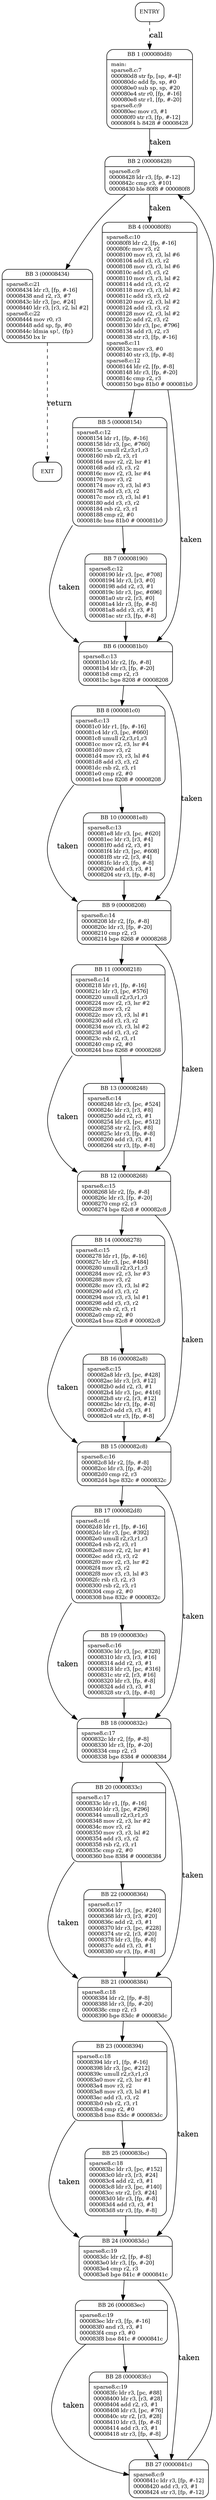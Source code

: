 digraph main{
node [shape=Mrecord, labeljust=l, fontsize=10];
	"0" [label="ENTRY"]
	"0" -> "1" [label="call", style=dashed, weight=2];
	"1" [label="{BB 1 (000080d8) | main:\lsparse8.c:7\l000080d8    str fp, [sp, #-4]!\l000080dc    add fp, sp, #0\l000080e0    sub sp, sp, #20\l000080e4    str r0, [fp, #-16]\l000080e8    str r1, [fp, #-20]\lsparse8.c:9\l000080ec    mov r3, #1\l000080f0    str r3, [fp, #-12]\l000080f4    b 8428    # 00008428\l }"]
	"1" -> "2" [label="taken", weight=3];
	"2" [label="{BB 2 (00008428) | sparse8.c:9\l00008428    ldr r3, [fp, #-12]\l0000842c    cmp r3, #101\l00008430    ble 80f8    # 000080f8\l }"]
	"2" -> "3" [weight=4];
	"2" -> "4" [label="taken", weight=3];
	"3" [label="{BB 3 (00008434) | sparse8.c:21\l00008434    ldr r3, [fp, #-16]\l00008438    and r2, r3, #7\l0000843c    ldr r3, [pc, #24]\l00008440    ldr r3, [r3, r2, lsl #2]\lsparse8.c:22\l00008444    mov r0, r3\l00008448    add sp, fp, #0\l0000844c    ldmia sp!, \{fp\}\l00008450    bx lr\l }"]
	"3" -> "29" [label="return", style=dashed, weight=2];
	"4" [label="{BB 4 (000080f8) | sparse8.c:10\l000080f8    ldr r2, [fp, #-16]\l000080fc    mov r3, r2\l00008100    mov r3, r3, lsl #6\l00008104    add r3, r3, r2\l00008108    mov r3, r3, lsl #6\l0000810c    add r3, r3, r2\l00008110    mov r3, r3, lsl #2\l00008114    add r3, r3, r2\l00008118    mov r3, r3, lsl #2\l0000811c    add r3, r3, r2\l00008120    mov r2, r3, lsl #2\l00008124    add r3, r3, r2\l00008128    mov r2, r3, lsl #2\l0000812c    add r2, r3, r2\l00008130    ldr r3, [pc, #796]\l00008134    add r3, r2, r3\l00008138    str r3, [fp, #-16]\lsparse8.c:11\l0000813c    mov r3, #0\l00008140    str r3, [fp, #-8]\lsparse8.c:12\l00008144    ldr r2, [fp, #-8]\l00008148    ldr r3, [fp, #-20]\l0000814c    cmp r2, r3\l00008150    bge 81b0    # 000081b0\l }"]
	"4" -> "5" [weight=4];
	"4" -> "6" [label="taken", weight=3];
	"5" [label="{BB 5 (00008154) | sparse8.c:12\l00008154    ldr r1, [fp, #-16]\l00008158    ldr r3, [pc, #760]\l0000815c    umull r2,r3,r1,r3\l00008160    rsb r2, r3, r1\l00008164    mov r2, r2, lsr #1\l00008168    add r3, r3, r2\l0000816c    mov r2, r3, lsr #4\l00008170    mov r3, r2\l00008174    mov r3, r3, lsl #3\l00008178    add r3, r3, r2\l0000817c    mov r3, r3, lsl #1\l00008180    add r3, r3, r2\l00008184    rsb r2, r3, r1\l00008188    cmp r2, #0\l0000818c    bne 81b0    # 000081b0\l }"]
	"5" -> "7" [weight=4];
	"5" -> "6" [label="taken", weight=3];
	"6" [label="{BB 6 (000081b0) | sparse8.c:13\l000081b0    ldr r2, [fp, #-8]\l000081b4    ldr r3, [fp, #-20]\l000081b8    cmp r2, r3\l000081bc    bge 8208    # 00008208\l }"]
	"6" -> "8" [weight=4];
	"6" -> "9" [label="taken", weight=3];
	"7" [label="{BB 7 (00008190) | sparse8.c:12\l00008190    ldr r3, [pc, #708]\l00008194    ldr r3, [r3, #0]\l00008198    add r2, r3, #1\l0000819c    ldr r3, [pc, #696]\l000081a0    str r2, [r3, #0]\l000081a4    ldr r3, [fp, #-8]\l000081a8    add r3, r3, #1\l000081ac    str r3, [fp, #-8]\l }"]
	"7" -> "6" [weight=4];
	"8" [label="{BB 8 (000081c0) | sparse8.c:13\l000081c0    ldr r1, [fp, #-16]\l000081c4    ldr r3, [pc, #660]\l000081c8    umull r2,r3,r1,r3\l000081cc    mov r2, r3, lsr #4\l000081d0    mov r3, r2\l000081d4    mov r3, r3, lsl #4\l000081d8    add r3, r3, r2\l000081dc    rsb r2, r3, r1\l000081e0    cmp r2, #0\l000081e4    bne 8208    # 00008208\l }"]
	"8" -> "10" [weight=4];
	"8" -> "9" [label="taken", weight=3];
	"9" [label="{BB 9 (00008208) | sparse8.c:14\l00008208    ldr r2, [fp, #-8]\l0000820c    ldr r3, [fp, #-20]\l00008210    cmp r2, r3\l00008214    bge 8268    # 00008268\l }"]
	"9" -> "11" [weight=4];
	"9" -> "12" [label="taken", weight=3];
	"10" [label="{BB 10 (000081e8) | sparse8.c:13\l000081e8    ldr r3, [pc, #620]\l000081ec    ldr r3, [r3, #4]\l000081f0    add r2, r3, #1\l000081f4    ldr r3, [pc, #608]\l000081f8    str r2, [r3, #4]\l000081fc    ldr r3, [fp, #-8]\l00008200    add r3, r3, #1\l00008204    str r3, [fp, #-8]\l }"]
	"10" -> "9" [weight=4];
	"11" [label="{BB 11 (00008218) | sparse8.c:14\l00008218    ldr r1, [fp, #-16]\l0000821c    ldr r3, [pc, #576]\l00008220    umull r2,r3,r1,r3\l00008224    mov r2, r3, lsr #2\l00008228    mov r3, r2\l0000822c    mov r3, r3, lsl #1\l00008230    add r3, r3, r2\l00008234    mov r3, r3, lsl #2\l00008238    add r3, r3, r2\l0000823c    rsb r2, r3, r1\l00008240    cmp r2, #0\l00008244    bne 8268    # 00008268\l }"]
	"11" -> "13" [weight=4];
	"11" -> "12" [label="taken", weight=3];
	"12" [label="{BB 12 (00008268) | sparse8.c:15\l00008268    ldr r2, [fp, #-8]\l0000826c    ldr r3, [fp, #-20]\l00008270    cmp r2, r3\l00008274    bge 82c8    # 000082c8\l }"]
	"12" -> "14" [weight=4];
	"12" -> "15" [label="taken", weight=3];
	"13" [label="{BB 13 (00008248) | sparse8.c:14\l00008248    ldr r3, [pc, #524]\l0000824c    ldr r3, [r3, #8]\l00008250    add r2, r3, #1\l00008254    ldr r3, [pc, #512]\l00008258    str r2, [r3, #8]\l0000825c    ldr r3, [fp, #-8]\l00008260    add r3, r3, #1\l00008264    str r3, [fp, #-8]\l }"]
	"13" -> "12" [weight=4];
	"14" [label="{BB 14 (00008278) | sparse8.c:15\l00008278    ldr r1, [fp, #-16]\l0000827c    ldr r3, [pc, #484]\l00008280    umull r2,r3,r1,r3\l00008284    mov r2, r3, lsr #3\l00008288    mov r3, r2\l0000828c    mov r3, r3, lsl #2\l00008290    add r3, r3, r2\l00008294    mov r3, r3, lsl #1\l00008298    add r3, r3, r2\l0000829c    rsb r2, r3, r1\l000082a0    cmp r2, #0\l000082a4    bne 82c8    # 000082c8\l }"]
	"14" -> "16" [weight=4];
	"14" -> "15" [label="taken", weight=3];
	"15" [label="{BB 15 (000082c8) | sparse8.c:16\l000082c8    ldr r2, [fp, #-8]\l000082cc    ldr r3, [fp, #-20]\l000082d0    cmp r2, r3\l000082d4    bge 832c    # 0000832c\l }"]
	"15" -> "17" [weight=4];
	"15" -> "18" [label="taken", weight=3];
	"16" [label="{BB 16 (000082a8) | sparse8.c:15\l000082a8    ldr r3, [pc, #428]\l000082ac    ldr r3, [r3, #12]\l000082b0    add r2, r3, #1\l000082b4    ldr r3, [pc, #416]\l000082b8    str r2, [r3, #12]\l000082bc    ldr r3, [fp, #-8]\l000082c0    add r3, r3, #1\l000082c4    str r3, [fp, #-8]\l }"]
	"16" -> "15" [weight=4];
	"17" [label="{BB 17 (000082d8) | sparse8.c:16\l000082d8    ldr r1, [fp, #-16]\l000082dc    ldr r3, [pc, #392]\l000082e0    umull r2,r3,r1,r3\l000082e4    rsb r2, r3, r1\l000082e8    mov r2, r2, lsr #1\l000082ec    add r3, r3, r2\l000082f0    mov r2, r3, lsr #2\l000082f4    mov r3, r2\l000082f8    mov r3, r3, lsl #3\l000082fc    rsb r3, r2, r3\l00008300    rsb r2, r3, r1\l00008304    cmp r2, #0\l00008308    bne 832c    # 0000832c\l }"]
	"17" -> "19" [weight=4];
	"17" -> "18" [label="taken", weight=3];
	"18" [label="{BB 18 (0000832c) | sparse8.c:17\l0000832c    ldr r2, [fp, #-8]\l00008330    ldr r3, [fp, #-20]\l00008334    cmp r2, r3\l00008338    bge 8384    # 00008384\l }"]
	"18" -> "20" [weight=4];
	"18" -> "21" [label="taken", weight=3];
	"19" [label="{BB 19 (0000830c) | sparse8.c:16\l0000830c    ldr r3, [pc, #328]\l00008310    ldr r3, [r3, #16]\l00008314    add r2, r3, #1\l00008318    ldr r3, [pc, #316]\l0000831c    str r2, [r3, #16]\l00008320    ldr r3, [fp, #-8]\l00008324    add r3, r3, #1\l00008328    str r3, [fp, #-8]\l }"]
	"19" -> "18" [weight=4];
	"20" [label="{BB 20 (0000833c) | sparse8.c:17\l0000833c    ldr r1, [fp, #-16]\l00008340    ldr r3, [pc, #296]\l00008344    umull r2,r3,r1,r3\l00008348    mov r2, r3, lsr #2\l0000834c    mov r3, r2\l00008350    mov r3, r3, lsl #2\l00008354    add r3, r3, r2\l00008358    rsb r2, r3, r1\l0000835c    cmp r2, #0\l00008360    bne 8384    # 00008384\l }"]
	"20" -> "22" [weight=4];
	"20" -> "21" [label="taken", weight=3];
	"21" [label="{BB 21 (00008384) | sparse8.c:18\l00008384    ldr r2, [fp, #-8]\l00008388    ldr r3, [fp, #-20]\l0000838c    cmp r2, r3\l00008390    bge 83dc    # 000083dc\l }"]
	"21" -> "23" [weight=4];
	"21" -> "24" [label="taken", weight=3];
	"22" [label="{BB 22 (00008364) | sparse8.c:17\l00008364    ldr r3, [pc, #240]\l00008368    ldr r3, [r3, #20]\l0000836c    add r2, r3, #1\l00008370    ldr r3, [pc, #228]\l00008374    str r2, [r3, #20]\l00008378    ldr r3, [fp, #-8]\l0000837c    add r3, r3, #1\l00008380    str r3, [fp, #-8]\l }"]
	"22" -> "21" [weight=4];
	"23" [label="{BB 23 (00008394) | sparse8.c:18\l00008394    ldr r1, [fp, #-16]\l00008398    ldr r3, [pc, #212]\l0000839c    umull r2,r3,r1,r3\l000083a0    mov r2, r3, lsr #1\l000083a4    mov r3, r2\l000083a8    mov r3, r3, lsl #1\l000083ac    add r3, r3, r2\l000083b0    rsb r2, r3, r1\l000083b4    cmp r2, #0\l000083b8    bne 83dc    # 000083dc\l }"]
	"23" -> "25" [weight=4];
	"23" -> "24" [label="taken", weight=3];
	"24" [label="{BB 24 (000083dc) | sparse8.c:19\l000083dc    ldr r2, [fp, #-8]\l000083e0    ldr r3, [fp, #-20]\l000083e4    cmp r2, r3\l000083e8    bge 841c    # 0000841c\l }"]
	"24" -> "26" [weight=4];
	"24" -> "27" [label="taken", weight=3];
	"25" [label="{BB 25 (000083bc) | sparse8.c:18\l000083bc    ldr r3, [pc, #152]\l000083c0    ldr r3, [r3, #24]\l000083c4    add r2, r3, #1\l000083c8    ldr r3, [pc, #140]\l000083cc    str r2, [r3, #24]\l000083d0    ldr r3, [fp, #-8]\l000083d4    add r3, r3, #1\l000083d8    str r3, [fp, #-8]\l }"]
	"25" -> "24" [weight=4];
	"26" [label="{BB 26 (000083ec) | sparse8.c:19\l000083ec    ldr r3, [fp, #-16]\l000083f0    and r3, r3, #1\l000083f4    cmp r3, #0\l000083f8    bne 841c    # 0000841c\l }"]
	"26" -> "28" [weight=4];
	"26" -> "27" [label="taken", weight=3];
	"27" [label="{BB 27 (0000841c) | sparse8.c:9\l0000841c    ldr r3, [fp, #-12]\l00008420    add r3, r3, #1\l00008424    str r3, [fp, #-12]\l }"]
	"27" -> "2" [weight=4];
	"28" [label="{BB 28 (000083fc) | sparse8.c:19\l000083fc    ldr r3, [pc, #88]\l00008400    ldr r3, [r3, #28]\l00008404    add r2, r3, #1\l00008408    ldr r3, [pc, #76]\l0000840c    str r2, [r3, #28]\l00008410    ldr r3, [fp, #-8]\l00008414    add r3, r3, #1\l00008418    str r3, [fp, #-8]\l }"]
	"28" -> "27" [weight=4];
	"29" [label="EXIT"]
}

